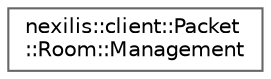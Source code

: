 digraph "Graphical Class Hierarchy"
{
 // LATEX_PDF_SIZE
  bgcolor="transparent";
  edge [fontname=Helvetica,fontsize=10,labelfontname=Helvetica,labelfontsize=10];
  node [fontname=Helvetica,fontsize=10,shape=box,height=0.2,width=0.4];
  rankdir="LR";
  Node0 [id="Node000000",label="nexilis::client::Packet\l::Room::Management",height=0.2,width=0.4,color="grey40", fillcolor="white", style="filled",URL="$d6/d97/classnexilis_1_1client_1_1Packet_1_1Room_1_1Management.html",tooltip=" "];
}
